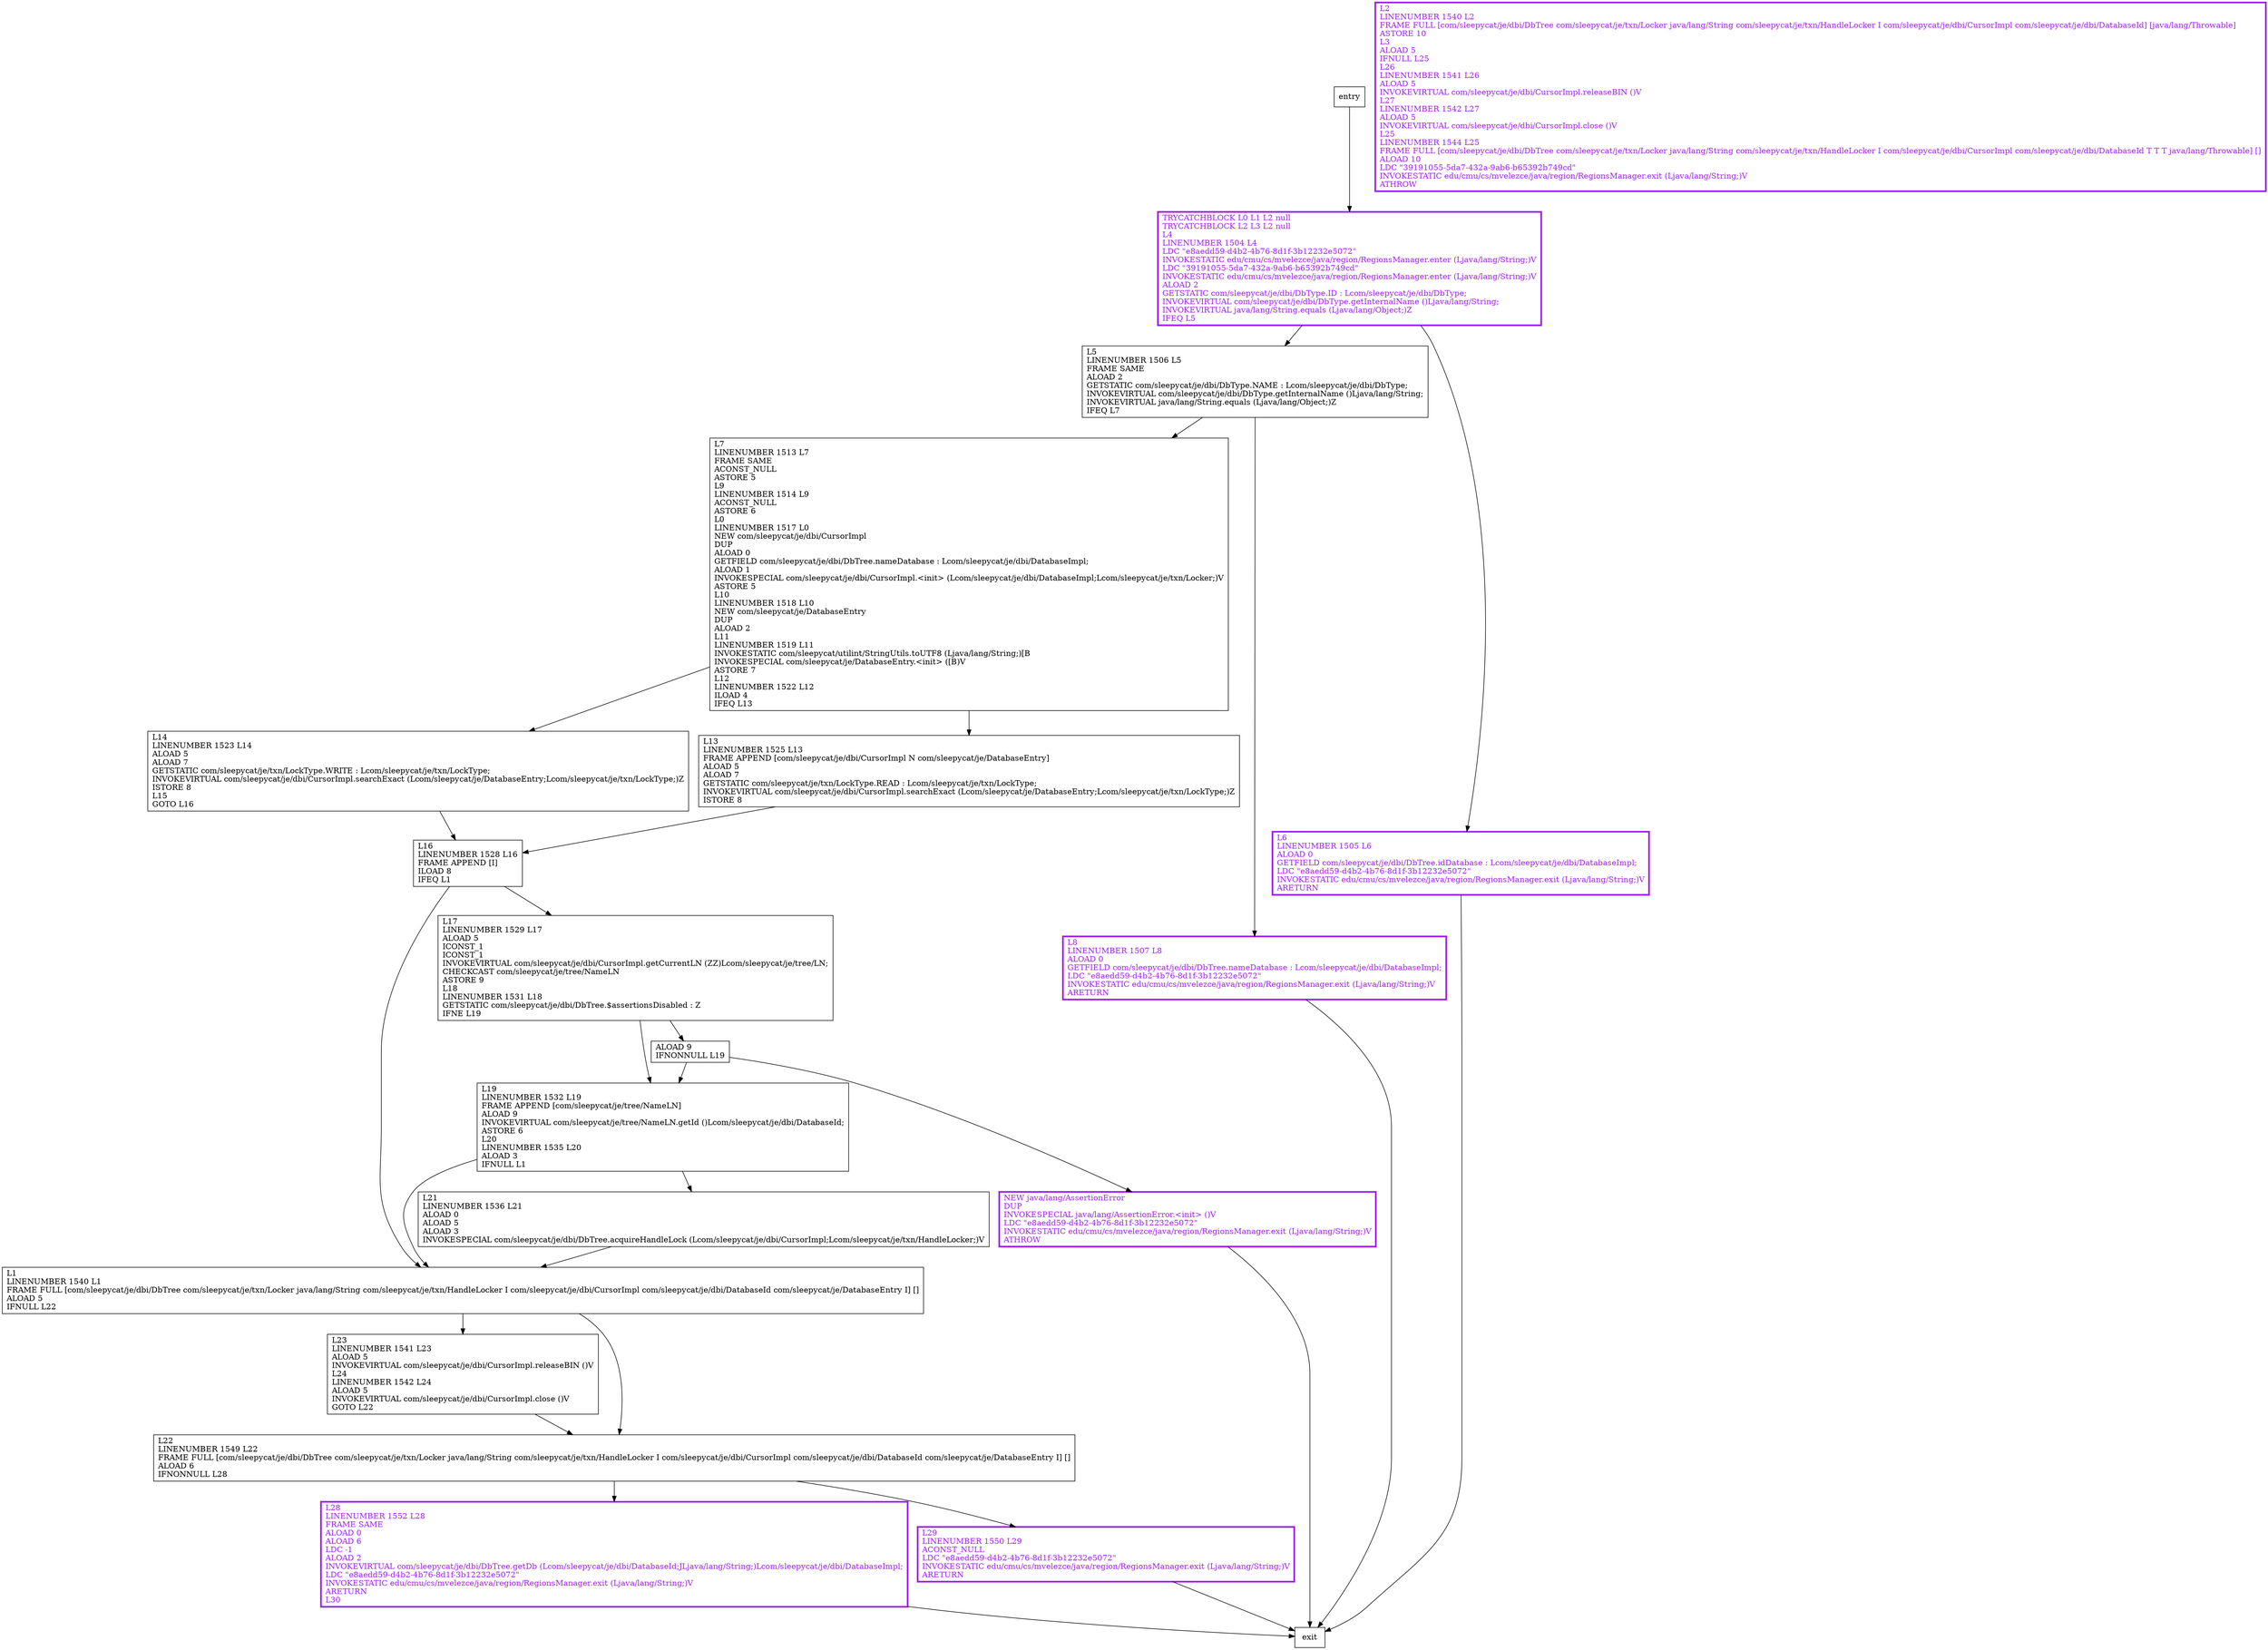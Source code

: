 digraph getDb {
node [shape=record];
1701727435 [label="L13\lLINENUMBER 1525 L13\lFRAME APPEND [com/sleepycat/je/dbi/CursorImpl N com/sleepycat/je/DatabaseEntry]\lALOAD 5\lALOAD 7\lGETSTATIC com/sleepycat/je/txn/LockType.READ : Lcom/sleepycat/je/txn/LockType;\lINVOKEVIRTUAL com/sleepycat/je/dbi/CursorImpl.searchExact (Lcom/sleepycat/je/DatabaseEntry;Lcom/sleepycat/je/txn/LockType;)Z\lISTORE 8\l"];
294373073 [label="L23\lLINENUMBER 1541 L23\lALOAD 5\lINVOKEVIRTUAL com/sleepycat/je/dbi/CursorImpl.releaseBIN ()V\lL24\lLINENUMBER 1542 L24\lALOAD 5\lINVOKEVIRTUAL com/sleepycat/je/dbi/CursorImpl.close ()V\lGOTO L22\l"];
749523845 [label="L14\lLINENUMBER 1523 L14\lALOAD 5\lALOAD 7\lGETSTATIC com/sleepycat/je/txn/LockType.WRITE : Lcom/sleepycat/je/txn/LockType;\lINVOKEVIRTUAL com/sleepycat/je/dbi/CursorImpl.searchExact (Lcom/sleepycat/je/DatabaseEntry;Lcom/sleepycat/je/txn/LockType;)Z\lISTORE 8\lL15\lGOTO L16\l"];
29847599 [label="ALOAD 9\lIFNONNULL L19\l"];
495926926 [label="L21\lLINENUMBER 1536 L21\lALOAD 0\lALOAD 5\lALOAD 3\lINVOKESPECIAL com/sleepycat/je/dbi/DbTree.acquireHandleLock (Lcom/sleepycat/je/dbi/CursorImpl;Lcom/sleepycat/je/txn/HandleLocker;)V\l"];
1150303442 [label="L5\lLINENUMBER 1506 L5\lFRAME SAME\lALOAD 2\lGETSTATIC com/sleepycat/je/dbi/DbType.NAME : Lcom/sleepycat/je/dbi/DbType;\lINVOKEVIRTUAL com/sleepycat/je/dbi/DbType.getInternalName ()Ljava/lang/String;\lINVOKEVIRTUAL java/lang/String.equals (Ljava/lang/Object;)Z\lIFEQ L7\l"];
1070305467 [label="L17\lLINENUMBER 1529 L17\lALOAD 5\lICONST_1\lICONST_1\lINVOKEVIRTUAL com/sleepycat/je/dbi/CursorImpl.getCurrentLN (ZZ)Lcom/sleepycat/je/tree/LN;\lCHECKCAST com/sleepycat/je/tree/NameLN\lASTORE 9\lL18\lLINENUMBER 1531 L18\lGETSTATIC com/sleepycat/je/dbi/DbTree.$assertionsDisabled : Z\lIFNE L19\l"];
333599384 [label="L8\lLINENUMBER 1507 L8\lALOAD 0\lGETFIELD com/sleepycat/je/dbi/DbTree.nameDatabase : Lcom/sleepycat/je/dbi/DatabaseImpl;\lLDC \"e8aedd59-d4b2-4b76-8d1f-3b12232e5072\"\lINVOKESTATIC edu/cmu/cs/mvelezce/java/region/RegionsManager.exit (Ljava/lang/String;)V\lARETURN\l"];
1687794796 [label="L16\lLINENUMBER 1528 L16\lFRAME APPEND [I]\lILOAD 8\lIFEQ L1\l"];
1974551923 [label="L1\lLINENUMBER 1540 L1\lFRAME FULL [com/sleepycat/je/dbi/DbTree com/sleepycat/je/txn/Locker java/lang/String com/sleepycat/je/txn/HandleLocker I com/sleepycat/je/dbi/CursorImpl com/sleepycat/je/dbi/DatabaseId com/sleepycat/je/DatabaseEntry I] []\lALOAD 5\lIFNULL L22\l"];
1062779887 [label="TRYCATCHBLOCK L0 L1 L2 null\lTRYCATCHBLOCK L2 L3 L2 null\lL4\lLINENUMBER 1504 L4\lLDC \"e8aedd59-d4b2-4b76-8d1f-3b12232e5072\"\lINVOKESTATIC edu/cmu/cs/mvelezce/java/region/RegionsManager.enter (Ljava/lang/String;)V\lLDC \"39191055-5da7-432a-9ab6-b65392b749cd\"\lINVOKESTATIC edu/cmu/cs/mvelezce/java/region/RegionsManager.enter (Ljava/lang/String;)V\lALOAD 2\lGETSTATIC com/sleepycat/je/dbi/DbType.ID : Lcom/sleepycat/je/dbi/DbType;\lINVOKEVIRTUAL com/sleepycat/je/dbi/DbType.getInternalName ()Ljava/lang/String;\lINVOKEVIRTUAL java/lang/String.equals (Ljava/lang/Object;)Z\lIFEQ L5\l"];
1191297354 [label="L6\lLINENUMBER 1505 L6\lALOAD 0\lGETFIELD com/sleepycat/je/dbi/DbTree.idDatabase : Lcom/sleepycat/je/dbi/DatabaseImpl;\lLDC \"e8aedd59-d4b2-4b76-8d1f-3b12232e5072\"\lINVOKESTATIC edu/cmu/cs/mvelezce/java/region/RegionsManager.exit (Ljava/lang/String;)V\lARETURN\l"];
546849455 [label="L28\lLINENUMBER 1552 L28\lFRAME SAME\lALOAD 0\lALOAD 6\lLDC -1\lALOAD 2\lINVOKEVIRTUAL com/sleepycat/je/dbi/DbTree.getDb (Lcom/sleepycat/je/dbi/DatabaseId;JLjava/lang/String;)Lcom/sleepycat/je/dbi/DatabaseImpl;\lLDC \"e8aedd59-d4b2-4b76-8d1f-3b12232e5072\"\lINVOKESTATIC edu/cmu/cs/mvelezce/java/region/RegionsManager.exit (Ljava/lang/String;)V\lARETURN\lL30\l"];
729258695 [label="L22\lLINENUMBER 1549 L22\lFRAME FULL [com/sleepycat/je/dbi/DbTree com/sleepycat/je/txn/Locker java/lang/String com/sleepycat/je/txn/HandleLocker I com/sleepycat/je/dbi/CursorImpl com/sleepycat/je/dbi/DatabaseId com/sleepycat/je/DatabaseEntry I] []\lALOAD 6\lIFNONNULL L28\l"];
1149726719 [label="L2\lLINENUMBER 1540 L2\lFRAME FULL [com/sleepycat/je/dbi/DbTree com/sleepycat/je/txn/Locker java/lang/String com/sleepycat/je/txn/HandleLocker I com/sleepycat/je/dbi/CursorImpl com/sleepycat/je/dbi/DatabaseId] [java/lang/Throwable]\lASTORE 10\lL3\lALOAD 5\lIFNULL L25\lL26\lLINENUMBER 1541 L26\lALOAD 5\lINVOKEVIRTUAL com/sleepycat/je/dbi/CursorImpl.releaseBIN ()V\lL27\lLINENUMBER 1542 L27\lALOAD 5\lINVOKEVIRTUAL com/sleepycat/je/dbi/CursorImpl.close ()V\lL25\lLINENUMBER 1544 L25\lFRAME FULL [com/sleepycat/je/dbi/DbTree com/sleepycat/je/txn/Locker java/lang/String com/sleepycat/je/txn/HandleLocker I com/sleepycat/je/dbi/CursorImpl com/sleepycat/je/dbi/DatabaseId T T T java/lang/Throwable] []\lALOAD 10\lLDC \"39191055-5da7-432a-9ab6-b65392b749cd\"\lINVOKESTATIC edu/cmu/cs/mvelezce/java/region/RegionsManager.exit (Ljava/lang/String;)V\lATHROW\l"];
676633501 [label="L19\lLINENUMBER 1532 L19\lFRAME APPEND [com/sleepycat/je/tree/NameLN]\lALOAD 9\lINVOKEVIRTUAL com/sleepycat/je/tree/NameLN.getId ()Lcom/sleepycat/je/dbi/DatabaseId;\lASTORE 6\lL20\lLINENUMBER 1535 L20\lALOAD 3\lIFNULL L1\l"];
2116167609 [label="NEW java/lang/AssertionError\lDUP\lINVOKESPECIAL java/lang/AssertionError.\<init\> ()V\lLDC \"e8aedd59-d4b2-4b76-8d1f-3b12232e5072\"\lINVOKESTATIC edu/cmu/cs/mvelezce/java/region/RegionsManager.exit (Ljava/lang/String;)V\lATHROW\l"];
1877648675 [label="L29\lLINENUMBER 1550 L29\lACONST_NULL\lLDC \"e8aedd59-d4b2-4b76-8d1f-3b12232e5072\"\lINVOKESTATIC edu/cmu/cs/mvelezce/java/region/RegionsManager.exit (Ljava/lang/String;)V\lARETURN\l"];
1772029128 [label="L7\lLINENUMBER 1513 L7\lFRAME SAME\lACONST_NULL\lASTORE 5\lL9\lLINENUMBER 1514 L9\lACONST_NULL\lASTORE 6\lL0\lLINENUMBER 1517 L0\lNEW com/sleepycat/je/dbi/CursorImpl\lDUP\lALOAD 0\lGETFIELD com/sleepycat/je/dbi/DbTree.nameDatabase : Lcom/sleepycat/je/dbi/DatabaseImpl;\lALOAD 1\lINVOKESPECIAL com/sleepycat/je/dbi/CursorImpl.\<init\> (Lcom/sleepycat/je/dbi/DatabaseImpl;Lcom/sleepycat/je/txn/Locker;)V\lASTORE 5\lL10\lLINENUMBER 1518 L10\lNEW com/sleepycat/je/DatabaseEntry\lDUP\lALOAD 2\lL11\lLINENUMBER 1519 L11\lINVOKESTATIC com/sleepycat/utilint/StringUtils.toUTF8 (Ljava/lang/String;)[B\lINVOKESPECIAL com/sleepycat/je/DatabaseEntry.\<init\> ([B)V\lASTORE 7\lL12\lLINENUMBER 1522 L12\lILOAD 4\lIFEQ L13\l"];
entry;
exit;
1701727435 -> 1687794796;
294373073 -> 729258695;
749523845 -> 1687794796;
29847599 -> 676633501;
29847599 -> 2116167609;
495926926 -> 1974551923;
1150303442 -> 333599384;
1150303442 -> 1772029128;
1070305467 -> 29847599;
1070305467 -> 676633501;
333599384 -> exit;
1687794796 -> 1070305467;
1687794796 -> 1974551923;
1974551923 -> 294373073;
1974551923 -> 729258695;
1062779887 -> 1191297354;
1062779887 -> 1150303442;
entry -> 1062779887;
1191297354 -> exit;
546849455 -> exit;
729258695 -> 546849455;
729258695 -> 1877648675;
676633501 -> 495926926;
676633501 -> 1974551923;
2116167609 -> exit;
1877648675 -> exit;
1772029128 -> 1701727435;
1772029128 -> 749523845;
1191297354[fontcolor="purple", penwidth=3, color="purple"];
546849455[fontcolor="purple", penwidth=3, color="purple"];
1149726719[fontcolor="purple", penwidth=3, color="purple"];
333599384[fontcolor="purple", penwidth=3, color="purple"];
2116167609[fontcolor="purple", penwidth=3, color="purple"];
1877648675[fontcolor="purple", penwidth=3, color="purple"];
1062779887[fontcolor="purple", penwidth=3, color="purple"];
}
